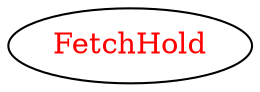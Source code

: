 digraph dependencyGraph {
 concentrate=true;
 ranksep="2.0";
 rankdir="LR"; 
 splines="ortho";
"FetchHold" [fontcolor="red"];
}